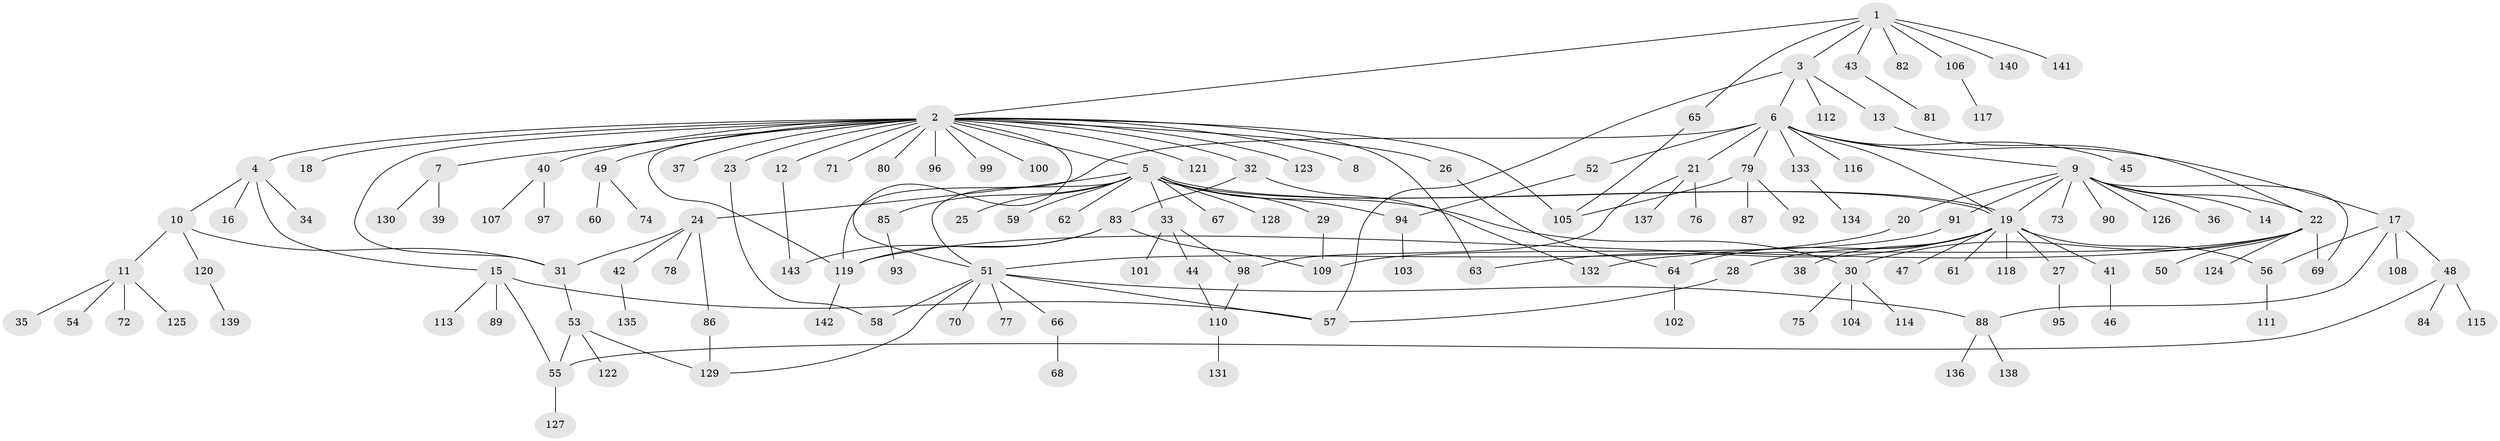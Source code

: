 // Generated by graph-tools (version 1.1) at 2025/26/03/09/25 03:26:00]
// undirected, 143 vertices, 176 edges
graph export_dot {
graph [start="1"]
  node [color=gray90,style=filled];
  1;
  2;
  3;
  4;
  5;
  6;
  7;
  8;
  9;
  10;
  11;
  12;
  13;
  14;
  15;
  16;
  17;
  18;
  19;
  20;
  21;
  22;
  23;
  24;
  25;
  26;
  27;
  28;
  29;
  30;
  31;
  32;
  33;
  34;
  35;
  36;
  37;
  38;
  39;
  40;
  41;
  42;
  43;
  44;
  45;
  46;
  47;
  48;
  49;
  50;
  51;
  52;
  53;
  54;
  55;
  56;
  57;
  58;
  59;
  60;
  61;
  62;
  63;
  64;
  65;
  66;
  67;
  68;
  69;
  70;
  71;
  72;
  73;
  74;
  75;
  76;
  77;
  78;
  79;
  80;
  81;
  82;
  83;
  84;
  85;
  86;
  87;
  88;
  89;
  90;
  91;
  92;
  93;
  94;
  95;
  96;
  97;
  98;
  99;
  100;
  101;
  102;
  103;
  104;
  105;
  106;
  107;
  108;
  109;
  110;
  111;
  112;
  113;
  114;
  115;
  116;
  117;
  118;
  119;
  120;
  121;
  122;
  123;
  124;
  125;
  126;
  127;
  128;
  129;
  130;
  131;
  132;
  133;
  134;
  135;
  136;
  137;
  138;
  139;
  140;
  141;
  142;
  143;
  1 -- 2;
  1 -- 3;
  1 -- 43;
  1 -- 65;
  1 -- 82;
  1 -- 106;
  1 -- 140;
  1 -- 141;
  2 -- 4;
  2 -- 5;
  2 -- 7;
  2 -- 8;
  2 -- 12;
  2 -- 18;
  2 -- 23;
  2 -- 26;
  2 -- 31;
  2 -- 32;
  2 -- 37;
  2 -- 40;
  2 -- 49;
  2 -- 51;
  2 -- 63;
  2 -- 71;
  2 -- 80;
  2 -- 96;
  2 -- 99;
  2 -- 100;
  2 -- 105;
  2 -- 119;
  2 -- 121;
  2 -- 123;
  3 -- 6;
  3 -- 13;
  3 -- 57;
  3 -- 112;
  4 -- 10;
  4 -- 15;
  4 -- 16;
  4 -- 34;
  5 -- 19;
  5 -- 19;
  5 -- 24;
  5 -- 25;
  5 -- 29;
  5 -- 30;
  5 -- 33;
  5 -- 51;
  5 -- 59;
  5 -- 62;
  5 -- 67;
  5 -- 85;
  5 -- 94;
  5 -- 128;
  6 -- 9;
  6 -- 17;
  6 -- 19;
  6 -- 21;
  6 -- 45;
  6 -- 52;
  6 -- 79;
  6 -- 116;
  6 -- 119;
  6 -- 133;
  7 -- 39;
  7 -- 130;
  9 -- 14;
  9 -- 19;
  9 -- 20;
  9 -- 22;
  9 -- 36;
  9 -- 69;
  9 -- 73;
  9 -- 90;
  9 -- 91;
  9 -- 126;
  10 -- 11;
  10 -- 31;
  10 -- 120;
  11 -- 35;
  11 -- 54;
  11 -- 72;
  11 -- 125;
  12 -- 143;
  13 -- 22;
  15 -- 55;
  15 -- 57;
  15 -- 89;
  15 -- 113;
  17 -- 48;
  17 -- 56;
  17 -- 88;
  17 -- 108;
  19 -- 27;
  19 -- 28;
  19 -- 38;
  19 -- 41;
  19 -- 47;
  19 -- 56;
  19 -- 61;
  19 -- 63;
  19 -- 64;
  19 -- 118;
  20 -- 51;
  21 -- 76;
  21 -- 98;
  21 -- 137;
  22 -- 30;
  22 -- 50;
  22 -- 69;
  22 -- 119;
  22 -- 124;
  22 -- 132;
  23 -- 58;
  24 -- 31;
  24 -- 42;
  24 -- 78;
  24 -- 86;
  26 -- 64;
  27 -- 95;
  28 -- 57;
  29 -- 109;
  30 -- 75;
  30 -- 104;
  30 -- 114;
  31 -- 53;
  32 -- 83;
  32 -- 132;
  33 -- 44;
  33 -- 98;
  33 -- 101;
  40 -- 97;
  40 -- 107;
  41 -- 46;
  42 -- 135;
  43 -- 81;
  44 -- 110;
  48 -- 55;
  48 -- 84;
  48 -- 115;
  49 -- 60;
  49 -- 74;
  51 -- 57;
  51 -- 58;
  51 -- 66;
  51 -- 70;
  51 -- 77;
  51 -- 88;
  51 -- 129;
  52 -- 94;
  53 -- 55;
  53 -- 122;
  53 -- 129;
  55 -- 127;
  56 -- 111;
  64 -- 102;
  65 -- 105;
  66 -- 68;
  79 -- 87;
  79 -- 92;
  79 -- 105;
  83 -- 109;
  83 -- 119;
  83 -- 143;
  85 -- 93;
  86 -- 129;
  88 -- 136;
  88 -- 138;
  91 -- 109;
  94 -- 103;
  98 -- 110;
  106 -- 117;
  110 -- 131;
  119 -- 142;
  120 -- 139;
  133 -- 134;
}
